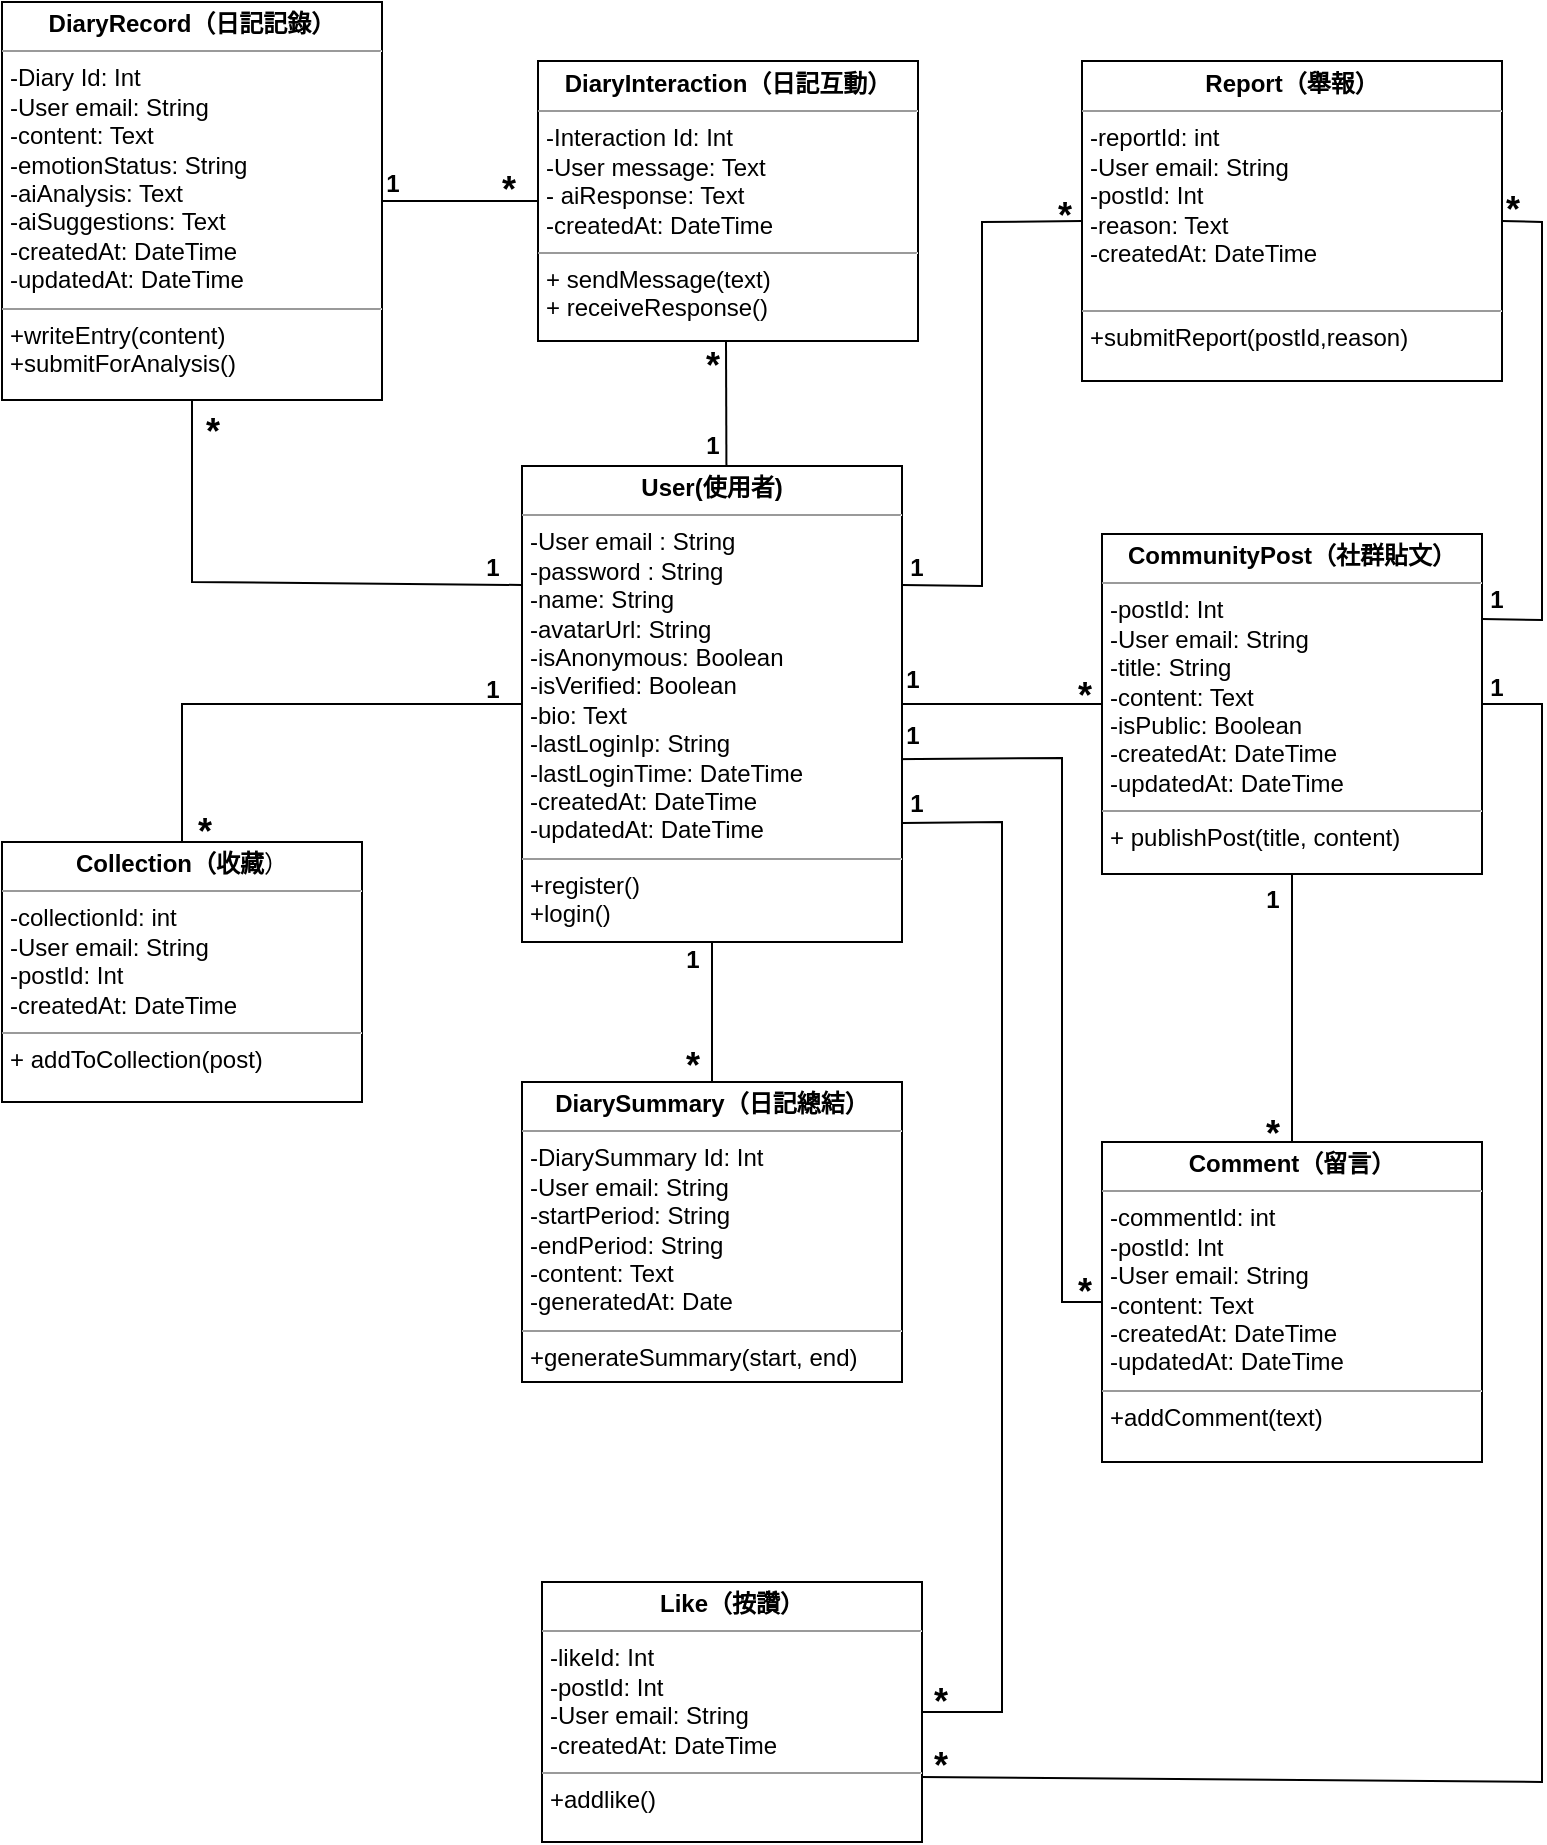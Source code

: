 <mxfile version="26.2.15">
  <diagram name="Page-1" id="c4acf3e9-155e-7222-9cf6-157b1a14988f">
    <mxGraphModel dx="1025" dy="596" grid="1" gridSize="10" guides="1" tooltips="1" connect="1" arrows="1" fold="1" page="1" pageScale="1" pageWidth="850" pageHeight="1100" background="none" math="0" shadow="0">
      <root>
        <mxCell id="0" />
        <mxCell id="1" parent="0" />
        <mxCell id="vnjqHwkWUxyCaT4XRwuu-10" value="" style="endArrow=none;html=1;rounded=0;exitX=1;exitY=0.75;exitDx=0;exitDy=0;entryX=1;entryY=0.5;entryDx=0;entryDy=0;" parent="1" edge="1">
          <mxGeometry width="50" height="50" relative="1" as="geometry">
            <mxPoint x="569" y="997.5" as="sourcePoint" />
            <mxPoint x="849" y="461" as="targetPoint" />
            <Array as="points">
              <mxPoint x="880" y="1000" />
              <mxPoint x="880" y="461" />
            </Array>
          </mxGeometry>
        </mxCell>
        <mxCell id="vnjqHwkWUxyCaT4XRwuu-7" value="" style="endArrow=none;html=1;rounded=0;exitX=0.067;exitY=1.021;exitDx=0;exitDy=0;entryX=0;entryY=0.5;entryDx=0;entryDy=0;exitPerimeter=0;" parent="1" source="vnjqHwkWUxyCaT4XRwuu-8" target="5d2195bd80daf111-19" edge="1">
          <mxGeometry width="50" height="50" relative="1" as="geometry">
            <mxPoint x="570" y="471" as="sourcePoint" />
            <mxPoint x="670" y="471" as="targetPoint" />
            <Array as="points">
              <mxPoint x="640" y="488" />
              <mxPoint x="640" y="760" />
            </Array>
          </mxGeometry>
        </mxCell>
        <mxCell id="vnjqHwkWUxyCaT4XRwuu-4" value="" style="endArrow=none;html=1;rounded=0;entryX=0.5;entryY=1;entryDx=0;entryDy=0;exitX=0.538;exitY=0.013;exitDx=0;exitDy=0;exitPerimeter=0;" parent="1" source="5d2195bd80daf111-15" edge="1">
          <mxGeometry width="50" height="50" relative="1" as="geometry">
            <mxPoint x="472" y="340" as="sourcePoint" />
            <mxPoint x="472" y="279.5" as="targetPoint" />
            <Array as="points" />
          </mxGeometry>
        </mxCell>
        <mxCell id="5d2195bd80daf111-10" value="&lt;p style=&quot;margin:0px;margin-top:4px;text-align:center;&quot;&gt;&lt;b&gt;Diary&lt;span style=&quot;background-color: transparent; color: light-dark(rgb(0, 0, 0), rgb(255, 255, 255)); text-align: left;&quot;&gt;Record（日記記錄）&lt;/span&gt;&lt;/b&gt;&lt;/p&gt;&lt;hr size=&quot;1&quot;&gt;&lt;p style=&quot;margin:0px;margin-left:4px;&quot;&gt;&lt;span style=&quot;background-color: transparent; color: light-dark(rgb(0, 0, 0), rgb(255, 255, 255));&quot;&gt;-&lt;/span&gt;&lt;span style=&quot;text-align: center;&quot;&gt;Diary&amp;nbsp;&lt;/span&gt;Id:&amp;nbsp;&lt;span style=&quot;background-color: transparent; color: light-dark(rgb(0, 0, 0), rgb(255, 255, 255));&quot;&gt;Int&lt;/span&gt;&lt;/p&gt;&lt;p style=&quot;margin:0px;margin-left:4px;&quot;&gt;&lt;span style=&quot;background-color: transparent; color: light-dark(rgb(0, 0, 0), rgb(255, 255, 255));&quot;&gt;-&lt;/span&gt;&lt;span style=&quot;background-color: transparent; color: light-dark(rgb(0, 0, 0), rgb(255, 255, 255)); text-align: center;&quot;&gt;User&amp;nbsp;&lt;/span&gt;&lt;span style=&quot;background-color: transparent; color: light-dark(rgb(0, 0, 0), rgb(255, 255, 255));&quot;&gt;email&lt;/span&gt;&lt;span style=&quot;background-color: transparent; color: light-dark(rgb(0, 0, 0), rgb(255, 255, 255));&quot;&gt;:&lt;/span&gt;&lt;span style=&quot;background-color: transparent; color: light-dark(rgb(0, 0, 0), rgb(255, 255, 255));&quot;&gt;&amp;nbsp;&lt;/span&gt;&lt;span style=&quot;background-color: transparent; color: light-dark(rgb(0, 0, 0), rgb(255, 255, 255));&quot;&gt;String&lt;/span&gt;&lt;/p&gt;&lt;p style=&quot;margin:0px;margin-left:4px;&quot;&gt;&lt;span style=&quot;background-color: transparent; color: light-dark(rgb(0, 0, 0), rgb(255, 255, 255));&quot;&gt;-&lt;/span&gt;content: Text&lt;/p&gt;&lt;p style=&quot;margin:0px;margin-left:4px;&quot;&gt;&lt;span style=&quot;background-color: transparent; color: light-dark(rgb(0, 0, 0), rgb(255, 255, 255));&quot;&gt;-&lt;/span&gt;emotionStatus: String&lt;/p&gt;&lt;p style=&quot;margin:0px;margin-left:4px;&quot;&gt;&lt;span style=&quot;background-color: transparent; color: light-dark(rgb(0, 0, 0), rgb(255, 255, 255));&quot;&gt;-&lt;/span&gt;aiAnalysis: Text&lt;/p&gt;&lt;p style=&quot;margin:0px;margin-left:4px;&quot;&gt;&lt;span style=&quot;background-color: transparent; color: light-dark(rgb(0, 0, 0), rgb(255, 255, 255));&quot;&gt;-&lt;/span&gt;aiSuggestions: Text&lt;/p&gt;&lt;p style=&quot;margin:0px;margin-left:4px;&quot;&gt;&lt;span style=&quot;background-color: transparent; color: light-dark(rgb(0, 0, 0), rgb(255, 255, 255));&quot;&gt;-&lt;/span&gt;createdAt: DateTime&lt;/p&gt;&lt;p style=&quot;margin:0px;margin-left:4px;&quot;&gt;&lt;span style=&quot;background-color: transparent; color: light-dark(rgb(0, 0, 0), rgb(255, 255, 255));&quot;&gt;-&lt;/span&gt;updatedAt: DateTime&lt;/p&gt;&lt;hr size=&quot;1&quot;&gt;&lt;p style=&quot;margin:0px;margin-left:4px;&quot;&gt;+writeEntry(content)&lt;br&gt;+submitForAnalysis()&lt;/p&gt;" style="verticalAlign=top;align=left;overflow=fill;fontSize=12;fontFamily=Helvetica;html=1;rounded=0;shadow=0;comic=0;labelBackgroundColor=none;strokeWidth=1;container=0;" parent="1" vertex="1">
          <mxGeometry x="110" y="110" width="190" height="199" as="geometry" />
        </mxCell>
        <mxCell id="5d2195bd80daf111-18" value="&lt;p style=&quot;margin:0px;margin-top:4px;text-align:center;&quot;&gt;&lt;b&gt;CommunityPost（社群貼文）&lt;/b&gt;&lt;/p&gt;&lt;hr size=&quot;1&quot;&gt;&lt;p style=&quot;margin:0px;margin-left:4px;&quot;&gt;&lt;span style=&quot;background-color: transparent; color: light-dark(rgb(0, 0, 0), rgb(255, 255, 255));&quot;&gt;-&lt;/span&gt;postId: Int&lt;/p&gt;&lt;p style=&quot;margin:0px;margin-left:4px;&quot;&gt;&lt;span style=&quot;background-color: transparent; color: light-dark(rgb(0, 0, 0), rgb(255, 255, 255));&quot;&gt;-&lt;/span&gt;&lt;span style=&quot;background-color: transparent; color: light-dark(rgb(0, 0, 0), rgb(255, 255, 255)); text-align: center;&quot;&gt;User&amp;nbsp;&lt;/span&gt;&lt;span style=&quot;background-color: transparent; color: light-dark(rgb(0, 0, 0), rgb(255, 255, 255));&quot;&gt;email&lt;/span&gt;&lt;span style=&quot;background-color: transparent; color: light-dark(rgb(0, 0, 0), rgb(255, 255, 255));&quot;&gt;:&lt;/span&gt;&lt;span style=&quot;background-color: transparent; color: light-dark(rgb(0, 0, 0), rgb(255, 255, 255));&quot;&gt;&amp;nbsp;&lt;/span&gt;&lt;span style=&quot;background-color: transparent; color: light-dark(rgb(0, 0, 0), rgb(255, 255, 255));&quot;&gt;String&lt;/span&gt;&lt;/p&gt;&lt;p style=&quot;margin:0px;margin-left:4px;&quot;&gt;&lt;span style=&quot;background-color: transparent; color: light-dark(rgb(0, 0, 0), rgb(255, 255, 255));&quot;&gt;-&lt;/span&gt;&lt;span style=&quot;background-color: transparent; color: light-dark(rgb(0, 0, 0), rgb(255, 255, 255));&quot;&gt;title: String&lt;/span&gt;&lt;/p&gt;&lt;p style=&quot;margin:0px;margin-left:4px;&quot;&gt;&lt;span style=&quot;background-color: transparent; color: light-dark(rgb(0, 0, 0), rgb(255, 255, 255));&quot;&gt;-&lt;/span&gt;&lt;span style=&quot;background-color: transparent; color: light-dark(rgb(0, 0, 0), rgb(255, 255, 255));&quot;&gt;content: Text&lt;/span&gt;&lt;/p&gt;&lt;p style=&quot;margin:0px;margin-left:4px;&quot;&gt;&lt;span style=&quot;background-color: transparent; color: light-dark(rgb(0, 0, 0), rgb(255, 255, 255));&quot;&gt;-&lt;/span&gt;&lt;span style=&quot;background-color: transparent; color: light-dark(rgb(0, 0, 0), rgb(255, 255, 255));&quot;&gt;isPublic: Boolean&lt;/span&gt;&lt;/p&gt;&lt;p style=&quot;margin:0px;margin-left:4px;&quot;&gt;&lt;span style=&quot;background-color: transparent; color: light-dark(rgb(0, 0, 0), rgb(255, 255, 255));&quot;&gt;-&lt;/span&gt;createdAt: DateTime&lt;span style=&quot;background-color: transparent; color: light-dark(rgb(0, 0, 0), rgb(255, 255, 255));&quot;&gt;&amp;nbsp;&lt;/span&gt;&lt;/p&gt;&lt;p style=&quot;margin:0px;margin-left:4px;&quot;&gt;&lt;span style=&quot;background-color: transparent; color: light-dark(rgb(0, 0, 0), rgb(255, 255, 255));&quot;&gt;-updatedAt: DateTime&lt;/span&gt;&lt;/p&gt;&lt;hr size=&quot;1&quot;&gt;&lt;p style=&quot;margin:0px;margin-left:4px;&quot;&gt;+&amp;nbsp;publishPost(title, content)&lt;br&gt;&lt;/p&gt;&lt;p style=&quot;margin:0px;margin-left:4px;&quot;&gt;&lt;br&gt;&lt;/p&gt;" style="verticalAlign=top;align=left;overflow=fill;fontSize=12;fontFamily=Helvetica;html=1;rounded=0;shadow=0;comic=0;labelBackgroundColor=none;strokeWidth=1;container=0;" parent="1" vertex="1">
          <mxGeometry x="660" y="376" width="190" height="170" as="geometry" />
        </mxCell>
        <mxCell id="5d2195bd80daf111-15" value="&lt;p style=&quot;margin:0px;margin-top:4px;text-align:center;&quot;&gt;&lt;b&gt;User(使用者)&lt;/b&gt;&lt;/p&gt;&lt;hr size=&quot;1&quot;&gt;&lt;p style=&quot;text-align: left; margin: 0px 0px 0px 4px;&quot;&gt;&lt;span style=&quot;background-color: transparent; color: light-dark(rgb(0, 0, 0), rgb(255, 255, 255)); text-align: center;&quot;&gt;-User&amp;nbsp;&lt;/span&gt;&lt;span style=&quot;background-color: transparent; color: light-dark(rgb(0, 0, 0), rgb(255, 255, 255));&quot;&gt;email : String&lt;/span&gt;&lt;/p&gt;&lt;p style=&quot;margin:0px;margin-left:4px;&quot;&gt;&lt;span style=&quot;text-align: center; background-color: transparent; color: light-dark(rgb(0, 0, 0), rgb(255, 255, 255));&quot;&gt;-&lt;/span&gt;password : String&lt;/p&gt;&lt;p style=&quot;margin:0px;margin-left:4px;&quot;&gt;&lt;span style=&quot;text-align: center; background-color: transparent; color: light-dark(rgb(0, 0, 0), rgb(255, 255, 255));&quot;&gt;-&lt;/span&gt;name: String&lt;/p&gt;&lt;p style=&quot;margin:0px;margin-left:4px;&quot;&gt;&lt;span style=&quot;text-align: center; background-color: transparent; color: light-dark(rgb(0, 0, 0), rgb(255, 255, 255));&quot;&gt;-&lt;/span&gt;avatarUrl: String&lt;/p&gt;&lt;p style=&quot;margin:0px;margin-left:4px;&quot;&gt;&lt;span style=&quot;text-align: center; background-color: transparent; color: light-dark(rgb(0, 0, 0), rgb(255, 255, 255));&quot;&gt;-&lt;/span&gt;isAnonymous: Boolean&lt;/p&gt;&lt;p style=&quot;margin:0px;margin-left:4px;&quot;&gt;&lt;span style=&quot;text-align: center; background-color: transparent; color: light-dark(rgb(0, 0, 0), rgb(255, 255, 255));&quot;&gt;-&lt;/span&gt;isVerified: Boolean&lt;/p&gt;&lt;p style=&quot;margin:0px;margin-left:4px;&quot;&gt;&lt;span style=&quot;text-align: center; background-color: transparent; color: light-dark(rgb(0, 0, 0), rgb(255, 255, 255));&quot;&gt;-&lt;/span&gt;bio: Text&lt;/p&gt;&lt;p style=&quot;margin:0px;margin-left:4px;&quot;&gt;&lt;span style=&quot;text-align: center; background-color: transparent; color: light-dark(rgb(0, 0, 0), rgb(255, 255, 255));&quot;&gt;-&lt;/span&gt;lastLoginIp: String&lt;/p&gt;&lt;p style=&quot;margin:0px;margin-left:4px;&quot;&gt;&lt;span style=&quot;text-align: center; background-color: transparent; color: light-dark(rgb(0, 0, 0), rgb(255, 255, 255));&quot;&gt;-&lt;/span&gt;lastLoginTime: DateTime&lt;br&gt;&lt;span style=&quot;text-align: center;&quot;&gt;-&lt;/span&gt;&lt;span style=&quot;background-color: transparent; color: light-dark(rgb(0, 0, 0), rgb(255, 255, 255));&quot;&gt;createdAt: DateTime&lt;/span&gt;&lt;/p&gt;&lt;p style=&quot;margin:0px;margin-left:4px;&quot;&gt;&lt;span style=&quot;text-align: center; background-color: transparent; color: light-dark(rgb(0, 0, 0), rgb(255, 255, 255));&quot;&gt;-&lt;/span&gt;updatedAt: DateTime&lt;/p&gt;&lt;hr size=&quot;1&quot;&gt;&lt;p style=&quot;margin:0px;margin-left:4px;&quot;&gt;+register()&lt;br&gt;+login()&lt;/p&gt;&lt;p style=&quot;margin:0px;margin-left:4px;&quot;&gt;&lt;br&gt;&lt;/p&gt;" style="verticalAlign=top;align=left;overflow=fill;fontSize=12;fontFamily=Helvetica;html=1;rounded=0;shadow=0;comic=0;labelBackgroundColor=none;strokeWidth=1;container=0;" parent="1" vertex="1">
          <mxGeometry x="370" y="342" width="190" height="238" as="geometry" />
        </mxCell>
        <mxCell id="5d2195bd80daf111-19" value="&lt;p style=&quot;margin:0px;margin-top:4px;text-align:center;&quot;&gt;&lt;b&gt;Comment（留言）&lt;/b&gt;&lt;/p&gt;&lt;hr size=&quot;1&quot;&gt;&lt;p style=&quot;margin:0px;margin-left:4px;&quot;&gt;&lt;span style=&quot;text-align: center; background-color: transparent; color: light-dark(rgb(0, 0, 0), rgb(255, 255, 255));&quot;&gt;-&lt;/span&gt;commentId: int&lt;/p&gt;&lt;p style=&quot;margin:0px;margin-left:4px;&quot;&gt;&lt;span style=&quot;text-align: center; background-color: transparent; color: light-dark(rgb(0, 0, 0), rgb(255, 255, 255));&quot;&gt;-&lt;/span&gt;&lt;span style=&quot;background-color: transparent; color: light-dark(rgb(0, 0, 0), rgb(255, 255, 255));&quot;&gt;postId: Int&lt;/span&gt;&lt;/p&gt;&lt;p style=&quot;margin:0px;margin-left:4px;&quot;&gt;&lt;span style=&quot;text-align: center; background-color: transparent; color: light-dark(rgb(0, 0, 0), rgb(255, 255, 255));&quot;&gt;-&lt;/span&gt;&lt;span style=&quot;color: light-dark(rgb(0, 0, 0), rgb(255, 255, 255)); background-color: transparent; text-align: center;&quot;&gt;User&amp;nbsp;&lt;/span&gt;&lt;span style=&quot;color: light-dark(rgb(0, 0, 0), rgb(255, 255, 255)); background-color: transparent;&quot;&gt;email&lt;/span&gt;&lt;span style=&quot;color: light-dark(rgb(0, 0, 0), rgb(255, 255, 255)); background-color: transparent;&quot;&gt;:&lt;/span&gt;&lt;span style=&quot;color: light-dark(rgb(0, 0, 0), rgb(255, 255, 255)); background-color: transparent;&quot;&gt;&amp;nbsp;&lt;/span&gt;&lt;span style=&quot;color: light-dark(rgb(0, 0, 0), rgb(255, 255, 255)); background-color: transparent;&quot;&gt;String&lt;/span&gt;&lt;/p&gt;&lt;p style=&quot;margin:0px;margin-left:4px;&quot;&gt;&lt;span style=&quot;text-align: center; background-color: transparent; color: light-dark(rgb(0, 0, 0), rgb(255, 255, 255));&quot;&gt;-&lt;/span&gt;content: Text&lt;/p&gt;&lt;p style=&quot;margin:0px;margin-left:4px;&quot;&gt;&lt;span style=&quot;text-align: center; background-color: transparent; color: light-dark(rgb(0, 0, 0), rgb(255, 255, 255));&quot;&gt;-&lt;/span&gt;&lt;span style=&quot;background-color: transparent; color: light-dark(rgb(0, 0, 0), rgb(255, 255, 255));&quot;&gt;createdAt: DateTime&lt;/span&gt;&lt;span style=&quot;background-color: transparent; color: light-dark(rgb(0, 0, 0), rgb(255, 255, 255));&quot;&gt;&amp;nbsp;&lt;/span&gt;&lt;/p&gt;&lt;p style=&quot;margin: 0px 0px 0px 4px;&quot;&gt;&lt;span style=&quot;text-align: center; background-color: transparent; color: light-dark(rgb(0, 0, 0), rgb(255, 255, 255));&quot;&gt;-&lt;/span&gt;&lt;span style=&quot;background-color: transparent; color: light-dark(rgb(0, 0, 0), rgb(255, 255, 255));&quot;&gt;updatedAt: DateTime&lt;/span&gt;&lt;/p&gt;&lt;hr size=&quot;1&quot;&gt;&lt;p style=&quot;margin:0px;margin-left:4px;&quot;&gt;+addComment(text)&lt;br&gt;&lt;/p&gt;" style="verticalAlign=top;align=left;overflow=fill;fontSize=12;fontFamily=Helvetica;html=1;rounded=0;shadow=0;comic=0;labelBackgroundColor=none;strokeWidth=1;container=0;" parent="1" vertex="1">
          <mxGeometry x="660" y="680" width="190" height="160" as="geometry" />
        </mxCell>
        <mxCell id="5d2195bd80daf111-20" value="&lt;p style=&quot;margin:0px;margin-top:4px;text-align:center;&quot;&gt;&lt;b&gt;DiaryInteraction（日記互動）&lt;/b&gt;&lt;/p&gt;&lt;hr size=&quot;1&quot;&gt;&lt;p style=&quot;margin:0px;margin-left:4px;&quot;&gt;&lt;span style=&quot;text-align: center; background-color: transparent; color: light-dark(rgb(0, 0, 0), rgb(255, 255, 255));&quot;&gt;-&lt;/span&gt;&lt;span style=&quot;text-align: center;&quot;&gt;Interaction&lt;/span&gt;&lt;b style=&quot;text-align: center;&quot;&gt;&amp;nbsp;&lt;/b&gt;Id:&amp;nbsp;Int&lt;/p&gt;&lt;p style=&quot;margin:0px;margin-left:4px;&quot;&gt;&lt;span style=&quot;text-align: center; background-color: transparent; color: light-dark(rgb(0, 0, 0), rgb(255, 255, 255));&quot;&gt;-&lt;/span&gt;&lt;span style=&quot;text-align: center;&quot;&gt;User&lt;/span&gt;&lt;span style=&quot;text-align: center; background-color: transparent; color: light-dark(rgb(0, 0, 0), rgb(255, 255, 255));&quot;&gt;&amp;nbsp;&lt;/span&gt;&lt;span style=&quot;background-color: transparent; color: light-dark(rgb(0, 0, 0), rgb(255, 255, 255));&quot;&gt;message: Text&lt;/span&gt;&lt;/p&gt;&lt;p style=&quot;margin:0px;margin-left:4px;&quot;&gt;&lt;span style=&quot;text-align: center; background-color: transparent; color: light-dark(rgb(0, 0, 0), rgb(255, 255, 255));&quot;&gt;-&lt;/span&gt;&lt;span style=&quot;background-color: transparent; color: light-dark(rgb(0, 0, 0), rgb(255, 255, 255));&quot;&gt;&amp;nbsp;&lt;/span&gt;&lt;span style=&quot;background-color: transparent; color: light-dark(rgb(0, 0, 0), rgb(255, 255, 255));&quot;&gt;aiResponse: Text&lt;/span&gt;&lt;/p&gt;&lt;p style=&quot;margin:0px;margin-left:4px;&quot;&gt;&lt;span style=&quot;text-align: center; background-color: transparent; color: light-dark(rgb(0, 0, 0), rgb(255, 255, 255));&quot;&gt;-&lt;/span&gt;createdAt: DateTime&lt;/p&gt;&lt;hr size=&quot;1&quot;&gt;&lt;p style=&quot;margin:0px;margin-left:4px;&quot;&gt;+ sendMessage(text)&lt;br&gt;+ receiveResponse()&lt;/p&gt;" style="verticalAlign=top;align=left;overflow=fill;fontSize=12;fontFamily=Helvetica;html=1;rounded=0;shadow=0;comic=0;labelBackgroundColor=none;strokeWidth=1;container=0;" parent="1" vertex="1">
          <mxGeometry x="378" y="139.5" width="190" height="140" as="geometry" />
        </mxCell>
        <mxCell id="WjDqq-mxeWyGpkW9mmou-1" value="&lt;p style=&quot;margin:0px;margin-top:4px;text-align:center;&quot;&gt;&lt;b&gt;Report（舉報）&lt;/b&gt;&lt;/p&gt;&lt;hr size=&quot;1&quot;&gt;&lt;p style=&quot;margin:0px;margin-left:4px;&quot;&gt;&lt;span style=&quot;background-color: transparent; color: light-dark(rgb(0, 0, 0), rgb(255, 255, 255));&quot;&gt;-&lt;/span&gt;reportId: int&lt;/p&gt;&lt;p style=&quot;margin:0px;margin-left:4px;&quot;&gt;&lt;span style=&quot;background-color: transparent; color: light-dark(rgb(0, 0, 0), rgb(255, 255, 255));&quot;&gt;-&lt;/span&gt;&lt;span style=&quot;color: light-dark(rgb(0, 0, 0), rgb(255, 255, 255)); background-color: transparent; text-align: center;&quot;&gt;User&amp;nbsp;&lt;/span&gt;&lt;span style=&quot;color: light-dark(rgb(0, 0, 0), rgb(255, 255, 255)); background-color: transparent;&quot;&gt;email&lt;/span&gt;&lt;span style=&quot;color: light-dark(rgb(0, 0, 0), rgb(255, 255, 255)); background-color: transparent;&quot;&gt;:&lt;/span&gt;&lt;span style=&quot;color: light-dark(rgb(0, 0, 0), rgb(255, 255, 255)); background-color: transparent;&quot;&gt;&amp;nbsp;&lt;/span&gt;&lt;span style=&quot;color: light-dark(rgb(0, 0, 0), rgb(255, 255, 255)); background-color: transparent;&quot;&gt;String&lt;/span&gt;&lt;/p&gt;&lt;p style=&quot;margin:0px;margin-left:4px;&quot;&gt;&lt;span style=&quot;background-color: transparent; color: light-dark(rgb(0, 0, 0), rgb(255, 255, 255));&quot;&gt;-&lt;/span&gt;&lt;span style=&quot;background-color: transparent; color: light-dark(rgb(0, 0, 0), rgb(255, 255, 255));&quot;&gt;postId: Int&lt;/span&gt;&lt;/p&gt;&lt;p style=&quot;margin:0px;margin-left:4px;&quot;&gt;&lt;span style=&quot;background-color: transparent; color: light-dark(rgb(0, 0, 0), rgb(255, 255, 255));&quot;&gt;-&lt;/span&gt;&lt;span style=&quot;background-color: transparent; color: light-dark(rgb(0, 0, 0), rgb(255, 255, 255));&quot;&gt;reason: Text&lt;/span&gt;&lt;/p&gt;&lt;p style=&quot;margin:0px;margin-left:4px;&quot;&gt;&lt;span style=&quot;background-color: transparent; color: light-dark(rgb(0, 0, 0), rgb(255, 255, 255));&quot;&gt;-&lt;/span&gt;createdAt: DateTime&amp;nbsp;&lt;/p&gt;&lt;p style=&quot;margin:0px;margin-left:4px;&quot;&gt;&lt;br&gt;&lt;/p&gt;&lt;hr size=&quot;1&quot;&gt;&lt;p style=&quot;margin:0px;margin-left:4px;&quot;&gt;+submitReport(postId,reason)&lt;/p&gt;" style="verticalAlign=top;align=left;overflow=fill;fontSize=12;fontFamily=Helvetica;html=1;rounded=0;shadow=0;comic=0;labelBackgroundColor=none;strokeWidth=1;container=0;" parent="1" vertex="1">
          <mxGeometry x="650" y="139.5" width="210" height="160" as="geometry" />
        </mxCell>
        <mxCell id="WjDqq-mxeWyGpkW9mmou-3" value="&lt;p style=&quot;margin:0px;margin-top:4px;text-align:center;&quot;&gt;&lt;span style=&quot;background-color: transparent; color: light-dark(rgb(0, 0, 0), rgb(255, 255, 255)); text-align: left;&quot;&gt;&lt;b&gt;DiarySummary（日記總結）&lt;/b&gt;&lt;/span&gt;&lt;/p&gt;&lt;hr size=&quot;1&quot;&gt;&lt;p style=&quot;margin:0px;margin-left:4px;&quot;&gt;&lt;span style=&quot;text-align: center; background-color: transparent; color: light-dark(rgb(0, 0, 0), rgb(255, 255, 255));&quot;&gt;-&lt;/span&gt;&lt;span style=&quot;text-align: center;&quot;&gt;Diary&lt;/span&gt;&lt;span style=&quot;background-color: transparent; color: light-dark(rgb(0, 0, 0), rgb(255, 255, 255));&quot;&gt;Summary&lt;/span&gt;&lt;span style=&quot;background-color: transparent; color: light-dark(rgb(0, 0, 0), rgb(255, 255, 255)); text-align: center;&quot;&gt;&amp;nbsp;&lt;/span&gt;&lt;span style=&quot;background-color: transparent; color: light-dark(rgb(0, 0, 0), rgb(255, 255, 255));&quot;&gt;Id:&amp;nbsp;&lt;/span&gt;&lt;span style=&quot;background-color: transparent; color: light-dark(rgb(0, 0, 0), rgb(255, 255, 255));&quot;&gt;Int&lt;/span&gt;&lt;/p&gt;&lt;p style=&quot;margin:0px;margin-left:4px;&quot;&gt;&lt;span style=&quot;text-align: center; background-color: transparent; color: light-dark(rgb(0, 0, 0), rgb(255, 255, 255));&quot;&gt;-&lt;/span&gt;&lt;span style=&quot;background-color: transparent; color: light-dark(rgb(0, 0, 0), rgb(255, 255, 255)); text-align: center;&quot;&gt;User&amp;nbsp;&lt;/span&gt;&lt;span style=&quot;background-color: transparent; color: light-dark(rgb(0, 0, 0), rgb(255, 255, 255));&quot;&gt;email&lt;/span&gt;&lt;span style=&quot;background-color: transparent; color: light-dark(rgb(0, 0, 0), rgb(255, 255, 255));&quot;&gt;:&lt;/span&gt;&lt;span style=&quot;background-color: transparent; color: light-dark(rgb(0, 0, 0), rgb(255, 255, 255));&quot;&gt;&amp;nbsp;&lt;/span&gt;&lt;span style=&quot;background-color: transparent; color: light-dark(rgb(0, 0, 0), rgb(255, 255, 255));&quot;&gt;String&lt;/span&gt;&lt;/p&gt;&lt;p style=&quot;margin:0px;margin-left:4px;&quot;&gt;&lt;span style=&quot;text-align: center; background-color: transparent; color: light-dark(rgb(0, 0, 0), rgb(255, 255, 255));&quot;&gt;-&lt;/span&gt;&lt;span style=&quot;background-color: transparent; color: light-dark(rgb(0, 0, 0), rgb(255, 255, 255));&quot;&gt;startPeriod: String&lt;/span&gt;&lt;/p&gt;&lt;p style=&quot;margin:0px;margin-left:4px;&quot;&gt;&lt;span style=&quot;text-align: center; background-color: transparent; color: light-dark(rgb(0, 0, 0), rgb(255, 255, 255));&quot;&gt;-&lt;/span&gt;&lt;span style=&quot;background-color: transparent; color: light-dark(rgb(0, 0, 0), rgb(255, 255, 255));&quot;&gt;endPeriod: String&lt;/span&gt;&lt;/p&gt;&lt;p style=&quot;margin:0px;margin-left:4px;&quot;&gt;&lt;span style=&quot;text-align: center; background-color: transparent; color: light-dark(rgb(0, 0, 0), rgb(255, 255, 255));&quot;&gt;-&lt;/span&gt;content: Text&lt;/p&gt;&lt;p style=&quot;margin:0px;margin-left:4px;&quot;&gt;&lt;span style=&quot;text-align: center; background-color: transparent; color: light-dark(rgb(0, 0, 0), rgb(255, 255, 255));&quot;&gt;-&lt;/span&gt;&lt;span style=&quot;background-color: transparent; color: light-dark(rgb(0, 0, 0), rgb(255, 255, 255));&quot;&gt;generatedAt: Date&lt;/span&gt;&lt;br&gt;&lt;/p&gt;&lt;hr size=&quot;1&quot;&gt;&lt;p style=&quot;margin:0px;margin-left:4px;&quot;&gt;+generateSummary(start, end)&lt;/p&gt;" style="verticalAlign=top;align=left;overflow=fill;fontSize=12;fontFamily=Helvetica;html=1;rounded=0;shadow=0;comic=0;labelBackgroundColor=none;strokeWidth=1;container=0;" parent="1" vertex="1">
          <mxGeometry x="370" y="650" width="190" height="150" as="geometry" />
        </mxCell>
        <mxCell id="WjDqq-mxeWyGpkW9mmou-4" value="&lt;p style=&quot;margin:0px;margin-top:4px;text-align:center;&quot;&gt;&lt;span style=&quot;background-color: transparent; color: light-dark(rgb(0, 0, 0), rgb(255, 255, 255)); text-align: left;&quot;&gt;&lt;b&gt;Collection（收藏&lt;/b&gt;）&lt;/span&gt;&lt;/p&gt;&lt;hr size=&quot;1&quot;&gt;&lt;p style=&quot;margin:0px;margin-left:4px;&quot;&gt;&lt;span style=&quot;background-color: transparent; color: light-dark(rgb(0, 0, 0), rgb(255, 255, 255));&quot;&gt;-&lt;/span&gt;collectionId: int&lt;br&gt;-&lt;span style=&quot;background-color: transparent; color: light-dark(rgb(0, 0, 0), rgb(255, 255, 255)); text-align: center;&quot;&gt;User&amp;nbsp;&lt;/span&gt;&lt;span style=&quot;background-color: transparent; color: light-dark(rgb(0, 0, 0), rgb(255, 255, 255));&quot;&gt;email&lt;/span&gt;&lt;span style=&quot;background-color: transparent; color: light-dark(rgb(0, 0, 0), rgb(255, 255, 255));&quot;&gt;:&lt;/span&gt;&lt;span style=&quot;background-color: transparent; color: light-dark(rgb(0, 0, 0), rgb(255, 255, 255));&quot;&gt;&amp;nbsp;&lt;/span&gt;&lt;span style=&quot;background-color: transparent; color: light-dark(rgb(0, 0, 0), rgb(255, 255, 255));&quot;&gt;String&lt;/span&gt;&lt;/p&gt;&lt;p style=&quot;margin:0px;margin-left:4px;&quot;&gt;&lt;span style=&quot;background-color: transparent; color: light-dark(rgb(0, 0, 0), rgb(255, 255, 255));&quot;&gt;-&lt;/span&gt;&lt;span style=&quot;background-color: transparent; color: light-dark(rgb(0, 0, 0), rgb(255, 255, 255));&quot;&gt;postId: Int&lt;/span&gt;&lt;/p&gt;&lt;p style=&quot;margin:0px;margin-left:4px;&quot;&gt;&lt;span style=&quot;background-color: transparent; color: light-dark(rgb(0, 0, 0), rgb(255, 255, 255));&quot;&gt;-&lt;/span&gt;&lt;span style=&quot;background-color: transparent; color: light-dark(rgb(0, 0, 0), rgb(255, 255, 255));&quot;&gt;createdAt: DateTime&lt;/span&gt;&lt;/p&gt;&lt;hr size=&quot;1&quot;&gt;&lt;p style=&quot;margin:0px;margin-left:4px;&quot;&gt;+&amp;nbsp;addToCollection(post)&lt;br&gt;&lt;/p&gt;&lt;p style=&quot;margin:0px;margin-left:4px;&quot;&gt;&lt;br&gt;&lt;/p&gt;" style="verticalAlign=top;align=left;overflow=fill;fontSize=12;fontFamily=Helvetica;html=1;rounded=0;shadow=0;comic=0;labelBackgroundColor=none;strokeWidth=1;container=0;" parent="1" vertex="1">
          <mxGeometry x="110" y="530" width="180" height="130" as="geometry" />
        </mxCell>
        <mxCell id="WjDqq-mxeWyGpkW9mmou-5" value="&lt;p style=&quot;margin:0px;margin-top:4px;text-align:center;&quot;&gt;&lt;b&gt;Like（按讚）&lt;/b&gt;&lt;/p&gt;&lt;hr size=&quot;1&quot;&gt;&lt;p style=&quot;margin:0px;margin-left:4px;&quot;&gt;&lt;span style=&quot;text-align: center; background-color: transparent; color: light-dark(rgb(0, 0, 0), rgb(255, 255, 255));&quot;&gt;-&lt;/span&gt;likeId: Int&lt;/p&gt;&lt;p style=&quot;margin:0px;margin-left:4px;&quot;&gt;&lt;span style=&quot;text-align: center; background-color: transparent; color: light-dark(rgb(0, 0, 0), rgb(255, 255, 255));&quot;&gt;-&lt;/span&gt;&lt;span style=&quot;background-color: transparent; color: light-dark(rgb(0, 0, 0), rgb(255, 255, 255));&quot;&gt;postId: Int&lt;/span&gt;&lt;/p&gt;&lt;p style=&quot;margin:0px;margin-left:4px;&quot;&gt;&lt;span style=&quot;text-align: center; background-color: transparent; color: light-dark(rgb(0, 0, 0), rgb(255, 255, 255));&quot;&gt;-&lt;/span&gt;&lt;span style=&quot;color: light-dark(rgb(0, 0, 0), rgb(255, 255, 255)); background-color: transparent; text-align: center;&quot;&gt;User&amp;nbsp;&lt;/span&gt;&lt;span style=&quot;color: light-dark(rgb(0, 0, 0), rgb(255, 255, 255)); background-color: transparent;&quot;&gt;email&lt;/span&gt;&lt;span style=&quot;color: light-dark(rgb(0, 0, 0), rgb(255, 255, 255)); background-color: transparent;&quot;&gt;:&lt;/span&gt;&lt;span style=&quot;color: light-dark(rgb(0, 0, 0), rgb(255, 255, 255)); background-color: transparent;&quot;&gt;&amp;nbsp;&lt;/span&gt;&lt;span style=&quot;color: light-dark(rgb(0, 0, 0), rgb(255, 255, 255)); background-color: transparent;&quot;&gt;String&lt;/span&gt;&lt;/p&gt;&lt;p style=&quot;margin:0px;margin-left:4px;&quot;&gt;&lt;span style=&quot;text-align: center; background-color: transparent; color: light-dark(rgb(0, 0, 0), rgb(255, 255, 255));&quot;&gt;-&lt;/span&gt;&lt;span style=&quot;background-color: transparent; color: light-dark(rgb(0, 0, 0), rgb(255, 255, 255));&quot;&gt;createdAt: DateTime&lt;/span&gt;&lt;span style=&quot;background-color: transparent; color: light-dark(rgb(0, 0, 0), rgb(255, 255, 255));&quot;&gt;&amp;nbsp;&lt;/span&gt;&lt;/p&gt;&lt;hr size=&quot;1&quot;&gt;&lt;p style=&quot;margin:0px;margin-left:4px;&quot;&gt;+addlike()&lt;br&gt;&lt;/p&gt;" style="verticalAlign=top;align=left;overflow=fill;fontSize=12;fontFamily=Helvetica;html=1;rounded=0;shadow=0;comic=0;labelBackgroundColor=none;strokeWidth=1;container=0;" parent="1" vertex="1">
          <mxGeometry x="380" y="900" width="190" height="130" as="geometry" />
        </mxCell>
        <mxCell id="WjDqq-mxeWyGpkW9mmou-8" value="" style="endArrow=none;html=1;rounded=0;exitX=1;exitY=0.5;exitDx=0;exitDy=0;entryX=0;entryY=0.5;entryDx=0;entryDy=0;" parent="1" source="5d2195bd80daf111-10" target="5d2195bd80daf111-20" edge="1">
          <mxGeometry width="50" height="50" relative="1" as="geometry">
            <mxPoint x="360" y="330" as="sourcePoint" />
            <mxPoint x="410" y="280" as="targetPoint" />
            <Array as="points" />
          </mxGeometry>
        </mxCell>
        <mxCell id="WjDqq-mxeWyGpkW9mmou-9" value="" style="endArrow=none;html=1;rounded=0;entryX=0.5;entryY=1;entryDx=0;entryDy=0;exitX=0.5;exitY=0;exitDx=0;exitDy=0;" parent="1" source="WjDqq-mxeWyGpkW9mmou-3" target="5d2195bd80daf111-15" edge="1">
          <mxGeometry width="50" height="50" relative="1" as="geometry">
            <mxPoint x="150" y="930" as="sourcePoint" />
            <mxPoint x="200" y="880" as="targetPoint" />
          </mxGeometry>
        </mxCell>
        <mxCell id="WjDqq-mxeWyGpkW9mmou-11" value="&lt;font style=&quot;font-size: 12px;&quot;&gt;1&lt;/font&gt;" style="text;strokeColor=none;fillColor=none;html=1;fontSize=24;fontStyle=1;verticalAlign=middle;align=center;container=0;" parent="1" vertex="1">
          <mxGeometry x="552" y="379" width="30" height="20" as="geometry" />
        </mxCell>
        <mxCell id="WjDqq-mxeWyGpkW9mmou-12" value="&lt;font style=&quot;font-size: 18px;&quot;&gt;*&lt;/font&gt;" style="text;strokeColor=none;fillColor=none;html=1;fontSize=24;fontStyle=1;verticalAlign=middle;align=center;container=0;" parent="1" vertex="1">
          <mxGeometry x="200" y="313" width="30" height="20" as="geometry" />
        </mxCell>
        <mxCell id="WjDqq-mxeWyGpkW9mmou-13" value="&lt;font style=&quot;font-size: 12px;&quot;&gt;1&lt;/font&gt;" style="text;strokeColor=none;fillColor=none;html=1;fontSize=24;fontStyle=1;verticalAlign=middle;align=center;container=0;" parent="1" vertex="1">
          <mxGeometry x="290" y="182" width="30" height="30" as="geometry" />
        </mxCell>
        <mxCell id="WjDqq-mxeWyGpkW9mmou-14" value="&lt;font style=&quot;font-size: 18px;&quot;&gt;*&lt;/font&gt;" style="text;strokeColor=none;fillColor=none;html=1;fontSize=24;fontStyle=1;verticalAlign=middle;align=center;container=0;" parent="1" vertex="1">
          <mxGeometry x="348" y="192" width="30" height="20" as="geometry" />
        </mxCell>
        <mxCell id="WjDqq-mxeWyGpkW9mmou-16" value="&lt;font style=&quot;font-size: 12px;&quot;&gt;1&lt;/font&gt;" style="text;strokeColor=none;fillColor=none;html=1;fontSize=24;fontStyle=1;verticalAlign=middle;align=center;container=0;" parent="1" vertex="1">
          <mxGeometry x="440" y="570" width="30" height="30" as="geometry" />
        </mxCell>
        <mxCell id="WjDqq-mxeWyGpkW9mmou-17" value="&lt;font style=&quot;font-size: 18px;&quot;&gt;*&lt;/font&gt;" style="text;strokeColor=none;fillColor=none;html=1;fontSize=24;fontStyle=1;verticalAlign=middle;align=center;container=0;" parent="1" vertex="1">
          <mxGeometry x="440" y="630" width="30" height="20" as="geometry" />
        </mxCell>
        <mxCell id="WjDqq-mxeWyGpkW9mmou-18" value="" style="endArrow=none;html=1;rounded=0;exitX=1;exitY=0.5;exitDx=0;exitDy=0;entryX=0;entryY=0.5;entryDx=0;entryDy=0;" parent="1" source="5d2195bd80daf111-15" target="5d2195bd80daf111-18" edge="1">
          <mxGeometry width="50" height="50" relative="1" as="geometry">
            <mxPoint x="475" y="352" as="sourcePoint" />
            <mxPoint x="475" y="220" as="targetPoint" />
            <Array as="points" />
          </mxGeometry>
        </mxCell>
        <mxCell id="WjDqq-mxeWyGpkW9mmou-19" value="&lt;font style=&quot;font-size: 12px;&quot;&gt;1&lt;/font&gt;" style="text;strokeColor=none;fillColor=none;html=1;fontSize=24;fontStyle=1;verticalAlign=middle;align=center;container=0;" parent="1" vertex="1">
          <mxGeometry x="552" y="492" width="30" height="30" as="geometry" />
        </mxCell>
        <mxCell id="WjDqq-mxeWyGpkW9mmou-20" value="&lt;font style=&quot;font-size: 18px;&quot;&gt;*&lt;/font&gt;" style="text;strokeColor=none;fillColor=none;html=1;fontSize=24;fontStyle=1;verticalAlign=middle;align=center;container=0;" parent="1" vertex="1">
          <mxGeometry x="636" y="445" width="30" height="20" as="geometry" />
        </mxCell>
        <mxCell id="WjDqq-mxeWyGpkW9mmou-21" value="" style="endArrow=none;html=1;rounded=0;exitX=0.5;exitY=1;exitDx=0;exitDy=0;entryX=0.5;entryY=0;entryDx=0;entryDy=0;" parent="1" source="5d2195bd80daf111-18" target="5d2195bd80daf111-19" edge="1">
          <mxGeometry width="50" height="50" relative="1" as="geometry">
            <mxPoint x="570" y="431" as="sourcePoint" />
            <mxPoint x="670" y="432" as="targetPoint" />
            <Array as="points" />
          </mxGeometry>
        </mxCell>
        <mxCell id="WjDqq-mxeWyGpkW9mmou-22" value="&lt;font style=&quot;font-size: 12px;&quot;&gt;1&lt;/font&gt;" style="text;strokeColor=none;fillColor=none;html=1;fontSize=24;fontStyle=1;verticalAlign=middle;align=center;container=0;" parent="1" vertex="1">
          <mxGeometry x="730" y="540" width="30" height="30" as="geometry" />
        </mxCell>
        <mxCell id="WjDqq-mxeWyGpkW9mmou-24" value="&lt;font style=&quot;font-size: 18px;&quot;&gt;*&lt;/font&gt;" style="text;strokeColor=none;fillColor=none;html=1;fontSize=24;fontStyle=1;verticalAlign=middle;align=center;container=0;" parent="1" vertex="1">
          <mxGeometry x="730" y="664" width="30" height="20" as="geometry" />
        </mxCell>
        <mxCell id="WjDqq-mxeWyGpkW9mmou-25" value="" style="endArrow=none;html=1;rounded=0;exitX=1;exitY=0.5;exitDx=0;exitDy=0;entryX=1;entryY=0.75;entryDx=0;entryDy=0;" parent="1" source="WjDqq-mxeWyGpkW9mmou-5" target="5d2195bd80daf111-15" edge="1">
          <mxGeometry width="50" height="50" relative="1" as="geometry">
            <mxPoint x="475" y="352" as="sourcePoint" />
            <mxPoint x="475" y="220" as="targetPoint" />
            <Array as="points">
              <mxPoint x="610" y="965" />
              <mxPoint x="610" y="660" />
              <mxPoint x="610" y="520" />
            </Array>
          </mxGeometry>
        </mxCell>
        <mxCell id="WjDqq-mxeWyGpkW9mmou-26" value="&lt;font style=&quot;font-size: 18px;&quot;&gt;*&lt;/font&gt;" style="text;strokeColor=none;fillColor=none;html=1;fontSize=24;fontStyle=1;verticalAlign=middle;align=center;container=0;" parent="1" vertex="1">
          <mxGeometry x="564" y="948" width="30" height="20" as="geometry" />
        </mxCell>
        <mxCell id="WjDqq-mxeWyGpkW9mmou-27" value="&lt;font style=&quot;font-size: 12px;&quot;&gt;1&lt;/font&gt;" style="text;strokeColor=none;fillColor=none;html=1;fontSize=24;fontStyle=1;verticalAlign=middle;align=center;container=0;" parent="1" vertex="1">
          <mxGeometry x="550" y="430" width="30" height="30" as="geometry" />
        </mxCell>
        <mxCell id="WjDqq-mxeWyGpkW9mmou-28" value="" style="endArrow=none;html=1;rounded=0;entryX=0;entryY=0.5;entryDx=0;entryDy=0;exitX=0.5;exitY=0;exitDx=0;exitDy=0;" parent="1" source="WjDqq-mxeWyGpkW9mmou-4" target="5d2195bd80daf111-15" edge="1">
          <mxGeometry width="50" height="50" relative="1" as="geometry">
            <mxPoint x="200" y="520" as="sourcePoint" />
            <mxPoint x="475" y="220" as="targetPoint" />
            <Array as="points">
              <mxPoint x="200" y="461" />
            </Array>
          </mxGeometry>
        </mxCell>
        <mxCell id="WjDqq-mxeWyGpkW9mmou-30" value="" style="endArrow=none;html=1;rounded=0;exitX=0;exitY=0.25;exitDx=0;exitDy=0;entryX=0.5;entryY=1;entryDx=0;entryDy=0;" parent="1" source="5d2195bd80daf111-15" target="5d2195bd80daf111-10" edge="1">
          <mxGeometry width="50" height="50" relative="1" as="geometry">
            <mxPoint x="475" y="352" as="sourcePoint" />
            <mxPoint x="475" y="220" as="targetPoint" />
            <Array as="points">
              <mxPoint x="205" y="400" />
            </Array>
          </mxGeometry>
        </mxCell>
        <mxCell id="WjDqq-mxeWyGpkW9mmou-31" value="&lt;font style=&quot;font-size: 12px;&quot;&gt;1&lt;/font&gt;" style="text;strokeColor=none;fillColor=none;html=1;fontSize=24;fontStyle=1;verticalAlign=middle;align=center;container=0;" parent="1" vertex="1">
          <mxGeometry x="340" y="379" width="30" height="20" as="geometry" />
        </mxCell>
        <mxCell id="WjDqq-mxeWyGpkW9mmou-32" value="&lt;font style=&quot;font-size: 18px;&quot;&gt;*&lt;/font&gt;" style="text;strokeColor=none;fillColor=none;html=1;fontSize=24;fontStyle=1;verticalAlign=middle;align=center;container=0;" parent="1" vertex="1">
          <mxGeometry x="196" y="513" width="30" height="20" as="geometry" />
        </mxCell>
        <mxCell id="WjDqq-mxeWyGpkW9mmou-34" value="&lt;font style=&quot;font-size: 12px;&quot;&gt;1&lt;/font&gt;" style="text;strokeColor=none;fillColor=none;html=1;fontSize=24;fontStyle=1;verticalAlign=middle;align=center;container=0;" parent="1" vertex="1">
          <mxGeometry x="340" y="440" width="30" height="20" as="geometry" />
        </mxCell>
        <mxCell id="vnjqHwkWUxyCaT4XRwuu-5" value="&lt;font style=&quot;font-size: 18px;&quot;&gt;*&lt;/font&gt;" style="text;strokeColor=none;fillColor=none;html=1;fontSize=24;fontStyle=1;verticalAlign=middle;align=center;container=0;" parent="1" vertex="1">
          <mxGeometry x="450" y="279.5" width="30" height="20" as="geometry" />
        </mxCell>
        <mxCell id="vnjqHwkWUxyCaT4XRwuu-6" value="&lt;font style=&quot;font-size: 12px;&quot;&gt;1&lt;/font&gt;" style="text;strokeColor=none;fillColor=none;html=1;fontSize=24;fontStyle=1;verticalAlign=middle;align=center;container=0;" parent="1" vertex="1">
          <mxGeometry x="450" y="313" width="30" height="30" as="geometry" />
        </mxCell>
        <mxCell id="vnjqHwkWUxyCaT4XRwuu-8" value="&lt;font style=&quot;font-size: 12px;&quot;&gt;1&lt;/font&gt;" style="text;strokeColor=none;fillColor=none;html=1;fontSize=24;fontStyle=1;verticalAlign=middle;align=center;container=0;" parent="1" vertex="1">
          <mxGeometry x="550" y="458" width="30" height="30" as="geometry" />
        </mxCell>
        <mxCell id="vnjqHwkWUxyCaT4XRwuu-9" value="&lt;font style=&quot;font-size: 18px;&quot;&gt;*&lt;/font&gt;" style="text;strokeColor=none;fillColor=none;html=1;fontSize=24;fontStyle=1;verticalAlign=middle;align=center;container=0;" parent="1" vertex="1">
          <mxGeometry x="636" y="743" width="30" height="20" as="geometry" />
        </mxCell>
        <mxCell id="vnjqHwkWUxyCaT4XRwuu-11" value="&lt;font style=&quot;font-size: 18px;&quot;&gt;*&lt;/font&gt;" style="text;strokeColor=none;fillColor=none;html=1;fontSize=24;fontStyle=1;verticalAlign=middle;align=center;container=0;" parent="1" vertex="1">
          <mxGeometry x="564" y="980" width="30" height="20" as="geometry" />
        </mxCell>
        <mxCell id="vnjqHwkWUxyCaT4XRwuu-12" value="&lt;font style=&quot;font-size: 12px;&quot;&gt;1&lt;/font&gt;" style="text;strokeColor=none;fillColor=none;html=1;fontSize=24;fontStyle=1;verticalAlign=middle;align=center;container=0;" parent="1" vertex="1">
          <mxGeometry x="842" y="434" width="30" height="30" as="geometry" />
        </mxCell>
        <mxCell id="vnjqHwkWUxyCaT4XRwuu-13" value="" style="endArrow=none;html=1;rounded=0;exitX=1;exitY=0.25;exitDx=0;exitDy=0;entryX=0;entryY=0.5;entryDx=0;entryDy=0;" parent="1" source="5d2195bd80daf111-15" target="WjDqq-mxeWyGpkW9mmou-1" edge="1">
          <mxGeometry width="50" height="50" relative="1" as="geometry">
            <mxPoint x="570" y="471" as="sourcePoint" />
            <mxPoint x="670" y="471" as="targetPoint" />
            <Array as="points">
              <mxPoint x="600" y="402" />
              <mxPoint x="600" y="310" />
              <mxPoint x="600" y="220" />
            </Array>
          </mxGeometry>
        </mxCell>
        <mxCell id="vnjqHwkWUxyCaT4XRwuu-14" value="&lt;font style=&quot;font-size: 18px;&quot;&gt;*&lt;/font&gt;" style="text;strokeColor=none;fillColor=none;html=1;fontSize=24;fontStyle=1;verticalAlign=middle;align=center;container=0;" parent="1" vertex="1">
          <mxGeometry x="626" y="204.5" width="30" height="20" as="geometry" />
        </mxCell>
        <mxCell id="vnjqHwkWUxyCaT4XRwuu-15" value="" style="endArrow=none;html=1;rounded=0;exitX=1;exitY=0.5;exitDx=0;exitDy=0;entryX=1;entryY=0.25;entryDx=0;entryDy=0;" parent="1" source="WjDqq-mxeWyGpkW9mmou-1" target="5d2195bd80daf111-18" edge="1">
          <mxGeometry width="50" height="50" relative="1" as="geometry">
            <mxPoint x="700" y="100" as="sourcePoint" />
            <mxPoint x="750" y="50" as="targetPoint" />
            <Array as="points">
              <mxPoint x="880" y="220" />
              <mxPoint x="880" y="320" />
              <mxPoint x="880" y="419" />
            </Array>
          </mxGeometry>
        </mxCell>
        <mxCell id="vnjqHwkWUxyCaT4XRwuu-16" value="&lt;font style=&quot;font-size: 12px;&quot;&gt;1&lt;/font&gt;" style="text;strokeColor=none;fillColor=none;html=1;fontSize=24;fontStyle=1;verticalAlign=middle;align=center;container=0;" parent="1" vertex="1">
          <mxGeometry x="842" y="390" width="30" height="30" as="geometry" />
        </mxCell>
        <mxCell id="vnjqHwkWUxyCaT4XRwuu-17" value="&lt;font style=&quot;font-size: 18px;&quot;&gt;*&lt;/font&gt;" style="text;strokeColor=none;fillColor=none;html=1;fontSize=24;fontStyle=1;verticalAlign=middle;align=center;container=0;" parent="1" vertex="1">
          <mxGeometry x="850" y="201.5" width="30" height="20" as="geometry" />
        </mxCell>
      </root>
    </mxGraphModel>
  </diagram>
</mxfile>
